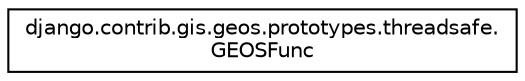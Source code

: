 digraph "Graphical Class Hierarchy"
{
 // LATEX_PDF_SIZE
  edge [fontname="Helvetica",fontsize="10",labelfontname="Helvetica",labelfontsize="10"];
  node [fontname="Helvetica",fontsize="10",shape=record];
  rankdir="LR";
  Node0 [label="django.contrib.gis.geos.prototypes.threadsafe.\lGEOSFunc",height=0.2,width=0.4,color="black", fillcolor="white", style="filled",URL="$classdjango_1_1contrib_1_1gis_1_1geos_1_1prototypes_1_1threadsafe_1_1_g_e_o_s_func.html",tooltip=" "];
}
